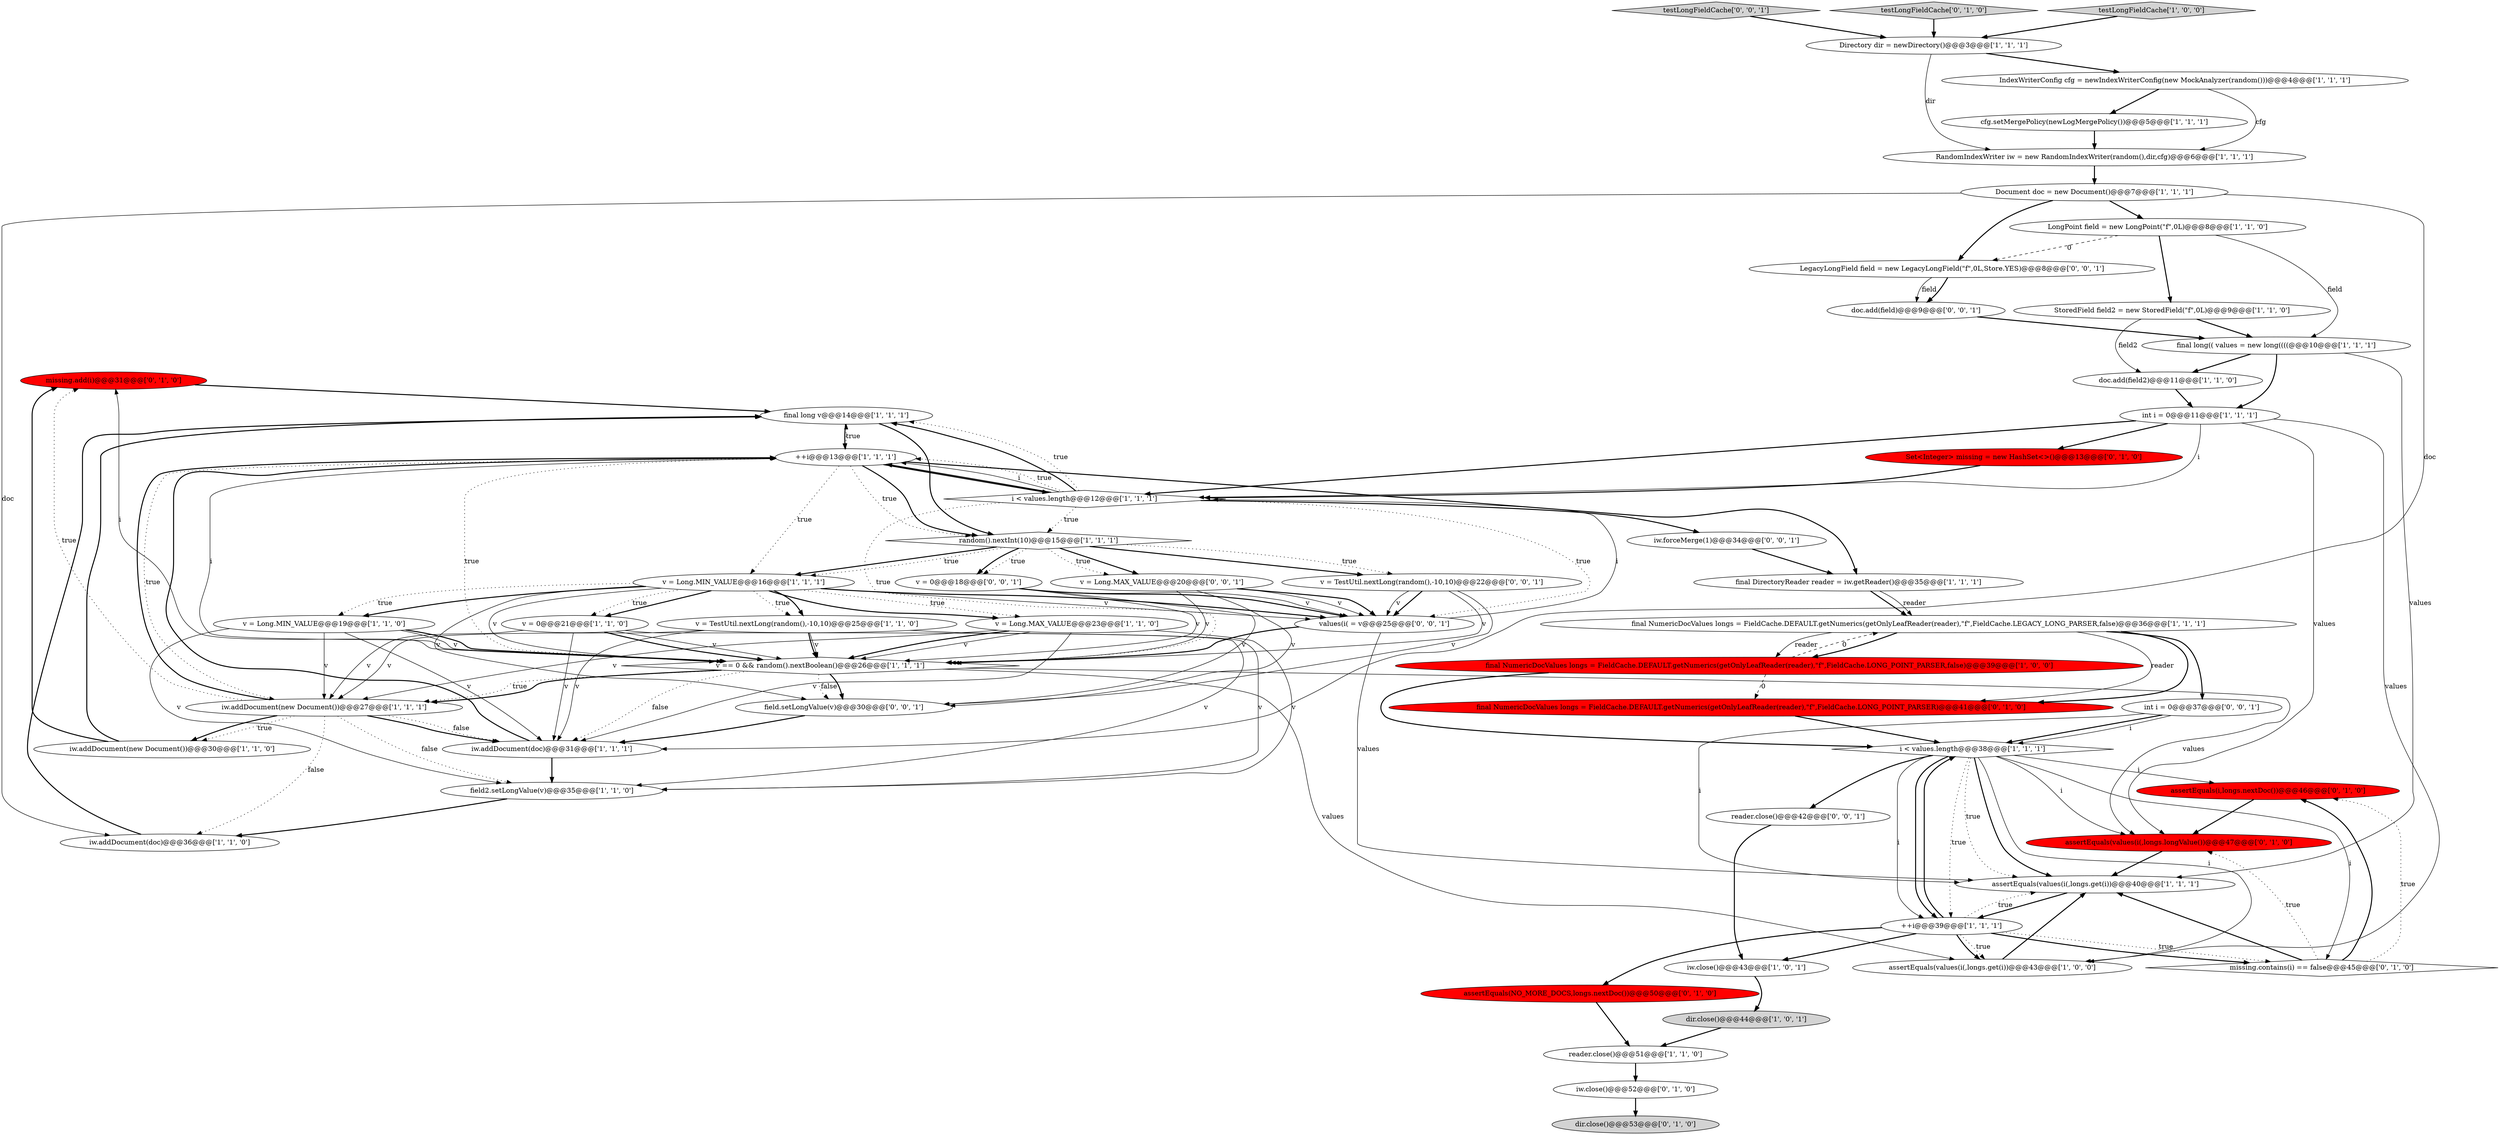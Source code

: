digraph {
43 [style = filled, label = "missing.add(i)@@@31@@@['0', '1', '0']", fillcolor = red, shape = ellipse image = "AAA1AAABBB2BBB"];
13 [style = filled, label = "iw.addDocument(new Document())@@@27@@@['1', '1', '1']", fillcolor = white, shape = ellipse image = "AAA0AAABBB1BBB"];
44 [style = filled, label = "iw.close()@@@52@@@['0', '1', '0']", fillcolor = white, shape = ellipse image = "AAA0AAABBB2BBB"];
38 [style = filled, label = "Set<Integer> missing = new HashSet<>()@@@13@@@['0', '1', '0']", fillcolor = red, shape = ellipse image = "AAA1AAABBB2BBB"];
54 [style = filled, label = "iw.forceMerge(1)@@@34@@@['0', '0', '1']", fillcolor = white, shape = ellipse image = "AAA0AAABBB3BBB"];
29 [style = filled, label = "final NumericDocValues longs = FieldCache.DEFAULT.getNumerics(getOnlyLeafReader(reader),\"f\",FieldCache.LONG_POINT_PARSER,false)@@@39@@@['1', '0', '0']", fillcolor = red, shape = ellipse image = "AAA1AAABBB1BBB"];
35 [style = filled, label = "i < values.length@@@38@@@['1', '1', '1']", fillcolor = white, shape = diamond image = "AAA0AAABBB1BBB"];
36 [style = filled, label = "assertEquals(NO_MORE_DOCS,longs.nextDoc())@@@50@@@['0', '1', '0']", fillcolor = red, shape = ellipse image = "AAA1AAABBB2BBB"];
40 [style = filled, label = "assertEquals(i,longs.nextDoc())@@@46@@@['0', '1', '0']", fillcolor = red, shape = ellipse image = "AAA1AAABBB2BBB"];
49 [style = filled, label = "LegacyLongField field = new LegacyLongField(\"f\",0L,Store.YES)@@@8@@@['0', '0', '1']", fillcolor = white, shape = ellipse image = "AAA0AAABBB3BBB"];
56 [style = filled, label = "reader.close()@@@42@@@['0', '0', '1']", fillcolor = white, shape = ellipse image = "AAA0AAABBB3BBB"];
47 [style = filled, label = "v = Long.MAX_VALUE@@@20@@@['0', '0', '1']", fillcolor = white, shape = ellipse image = "AAA0AAABBB3BBB"];
32 [style = filled, label = "int i = 0@@@11@@@['1', '1', '1']", fillcolor = white, shape = ellipse image = "AAA0AAABBB1BBB"];
30 [style = filled, label = "assertEquals(values(i(,longs.get(i))@@@43@@@['1', '0', '0']", fillcolor = white, shape = ellipse image = "AAA0AAABBB1BBB"];
16 [style = filled, label = "final long v@@@14@@@['1', '1', '1']", fillcolor = white, shape = ellipse image = "AAA0AAABBB1BBB"];
2 [style = filled, label = "++i@@@13@@@['1', '1', '1']", fillcolor = white, shape = ellipse image = "AAA0AAABBB1BBB"];
10 [style = filled, label = "dir.close()@@@44@@@['1', '0', '1']", fillcolor = lightgray, shape = ellipse image = "AAA0AAABBB1BBB"];
20 [style = filled, label = "iw.addDocument(doc)@@@31@@@['1', '1', '1']", fillcolor = white, shape = ellipse image = "AAA0AAABBB1BBB"];
15 [style = filled, label = "iw.addDocument(new Document())@@@30@@@['1', '1', '0']", fillcolor = white, shape = ellipse image = "AAA0AAABBB1BBB"];
37 [style = filled, label = "dir.close()@@@53@@@['0', '1', '0']", fillcolor = lightgray, shape = ellipse image = "AAA0AAABBB2BBB"];
0 [style = filled, label = "v = TestUtil.nextLong(random(),-10,10)@@@25@@@['1', '1', '0']", fillcolor = white, shape = ellipse image = "AAA0AAABBB1BBB"];
27 [style = filled, label = "final DirectoryReader reader = iw.getReader()@@@35@@@['1', '1', '1']", fillcolor = white, shape = ellipse image = "AAA0AAABBB1BBB"];
25 [style = filled, label = "final NumericDocValues longs = FieldCache.DEFAULT.getNumerics(getOnlyLeafReader(reader),\"f\",FieldCache.LEGACY_LONG_PARSER,false)@@@36@@@['1', '1', '1']", fillcolor = white, shape = ellipse image = "AAA0AAABBB1BBB"];
26 [style = filled, label = "RandomIndexWriter iw = new RandomIndexWriter(random(),dir,cfg)@@@6@@@['1', '1', '1']", fillcolor = white, shape = ellipse image = "AAA0AAABBB1BBB"];
31 [style = filled, label = "final long(( values = new long((((@@@10@@@['1', '1', '1']", fillcolor = white, shape = ellipse image = "AAA0AAABBB1BBB"];
53 [style = filled, label = "v = TestUtil.nextLong(random(),-10,10)@@@22@@@['0', '0', '1']", fillcolor = white, shape = ellipse image = "AAA0AAABBB3BBB"];
1 [style = filled, label = "i < values.length@@@12@@@['1', '1', '1']", fillcolor = white, shape = diamond image = "AAA0AAABBB1BBB"];
12 [style = filled, label = "v = Long.MIN_VALUE@@@16@@@['1', '1', '1']", fillcolor = white, shape = ellipse image = "AAA0AAABBB1BBB"];
9 [style = filled, label = "iw.addDocument(doc)@@@36@@@['1', '1', '0']", fillcolor = white, shape = ellipse image = "AAA0AAABBB1BBB"];
48 [style = filled, label = "field.setLongValue(v)@@@30@@@['0', '0', '1']", fillcolor = white, shape = ellipse image = "AAA0AAABBB3BBB"];
42 [style = filled, label = "assertEquals(values(i(,longs.longValue())@@@47@@@['0', '1', '0']", fillcolor = red, shape = ellipse image = "AAA1AAABBB2BBB"];
45 [style = filled, label = "final NumericDocValues longs = FieldCache.DEFAULT.getNumerics(getOnlyLeafReader(reader),\"f\",FieldCache.LONG_POINT_PARSER)@@@41@@@['0', '1', '0']", fillcolor = red, shape = ellipse image = "AAA1AAABBB2BBB"];
51 [style = filled, label = "int i = 0@@@37@@@['0', '0', '1']", fillcolor = white, shape = ellipse image = "AAA0AAABBB3BBB"];
8 [style = filled, label = "v == 0 && random().nextBoolean()@@@26@@@['1', '1', '1']", fillcolor = white, shape = diamond image = "AAA0AAABBB1BBB"];
34 [style = filled, label = "v = Long.MIN_VALUE@@@19@@@['1', '1', '0']", fillcolor = white, shape = ellipse image = "AAA0AAABBB1BBB"];
4 [style = filled, label = "doc.add(field2)@@@11@@@['1', '1', '0']", fillcolor = white, shape = ellipse image = "AAA0AAABBB1BBB"];
28 [style = filled, label = "v = 0@@@21@@@['1', '1', '0']", fillcolor = white, shape = ellipse image = "AAA0AAABBB1BBB"];
23 [style = filled, label = "random().nextInt(10)@@@15@@@['1', '1', '1']", fillcolor = white, shape = diamond image = "AAA0AAABBB1BBB"];
52 [style = filled, label = "doc.add(field)@@@9@@@['0', '0', '1']", fillcolor = white, shape = ellipse image = "AAA0AAABBB3BBB"];
6 [style = filled, label = "assertEquals(values(i(,longs.get(i))@@@40@@@['1', '1', '1']", fillcolor = white, shape = ellipse image = "AAA0AAABBB1BBB"];
17 [style = filled, label = "reader.close()@@@51@@@['1', '1', '0']", fillcolor = white, shape = ellipse image = "AAA0AAABBB1BBB"];
7 [style = filled, label = "LongPoint field = new LongPoint(\"f\",0L)@@@8@@@['1', '1', '0']", fillcolor = white, shape = ellipse image = "AAA0AAABBB1BBB"];
55 [style = filled, label = "testLongFieldCache['0', '0', '1']", fillcolor = lightgray, shape = diamond image = "AAA0AAABBB3BBB"];
22 [style = filled, label = "v = Long.MAX_VALUE@@@23@@@['1', '1', '0']", fillcolor = white, shape = ellipse image = "AAA0AAABBB1BBB"];
18 [style = filled, label = "Document doc = new Document()@@@7@@@['1', '1', '1']", fillcolor = white, shape = ellipse image = "AAA0AAABBB1BBB"];
39 [style = filled, label = "testLongFieldCache['0', '1', '0']", fillcolor = lightgray, shape = diamond image = "AAA0AAABBB2BBB"];
33 [style = filled, label = "IndexWriterConfig cfg = newIndexWriterConfig(new MockAnalyzer(random()))@@@4@@@['1', '1', '1']", fillcolor = white, shape = ellipse image = "AAA0AAABBB1BBB"];
14 [style = filled, label = "testLongFieldCache['1', '0', '0']", fillcolor = lightgray, shape = diamond image = "AAA0AAABBB1BBB"];
41 [style = filled, label = "missing.contains(i) == false@@@45@@@['0', '1', '0']", fillcolor = white, shape = diamond image = "AAA0AAABBB2BBB"];
5 [style = filled, label = "iw.close()@@@43@@@['1', '0', '1']", fillcolor = white, shape = ellipse image = "AAA0AAABBB1BBB"];
19 [style = filled, label = "StoredField field2 = new StoredField(\"f\",0L)@@@9@@@['1', '1', '0']", fillcolor = white, shape = ellipse image = "AAA0AAABBB1BBB"];
21 [style = filled, label = "Directory dir = newDirectory()@@@3@@@['1', '1', '1']", fillcolor = white, shape = ellipse image = "AAA0AAABBB1BBB"];
50 [style = filled, label = "values(i( = v@@@25@@@['0', '0', '1']", fillcolor = white, shape = ellipse image = "AAA0AAABBB3BBB"];
11 [style = filled, label = "++i@@@39@@@['1', '1', '1']", fillcolor = white, shape = ellipse image = "AAA0AAABBB1BBB"];
3 [style = filled, label = "cfg.setMergePolicy(newLogMergePolicy())@@@5@@@['1', '1', '1']", fillcolor = white, shape = ellipse image = "AAA0AAABBB1BBB"];
24 [style = filled, label = "field2.setLongValue(v)@@@35@@@['1', '1', '0']", fillcolor = white, shape = ellipse image = "AAA0AAABBB1BBB"];
46 [style = filled, label = "v = 0@@@18@@@['0', '0', '1']", fillcolor = white, shape = ellipse image = "AAA0AAABBB3BBB"];
54->27 [style = bold, label=""];
11->41 [style = dotted, label="true"];
25->45 [style = bold, label=""];
0->20 [style = solid, label="v"];
7->49 [style = dashed, label="0"];
2->23 [style = dotted, label="true"];
10->17 [style = bold, label=""];
25->29 [style = bold, label=""];
53->50 [style = solid, label="v"];
30->6 [style = bold, label=""];
29->25 [style = dashed, label="0"];
11->36 [style = bold, label=""];
22->8 [style = solid, label="v"];
9->16 [style = bold, label=""];
23->46 [style = dotted, label="true"];
0->24 [style = solid, label="v"];
32->1 [style = solid, label="i"];
35->42 [style = solid, label="i"];
22->8 [style = bold, label=""];
2->23 [style = bold, label=""];
28->8 [style = solid, label="v"];
13->9 [style = dotted, label="false"];
18->49 [style = bold, label=""];
41->40 [style = dotted, label="true"];
6->11 [style = bold, label=""];
1->2 [style = solid, label="i"];
0->8 [style = bold, label=""];
1->23 [style = dotted, label="true"];
23->12 [style = bold, label=""];
13->20 [style = bold, label=""];
13->15 [style = dotted, label="true"];
17->44 [style = bold, label=""];
36->17 [style = bold, label=""];
41->42 [style = dotted, label="true"];
46->50 [style = bold, label=""];
32->30 [style = solid, label="values"];
45->35 [style = bold, label=""];
27->25 [style = bold, label=""];
12->22 [style = bold, label=""];
8->2 [style = solid, label="i"];
2->8 [style = dotted, label="true"];
25->51 [style = bold, label=""];
12->8 [style = solid, label="v"];
12->34 [style = dotted, label="true"];
12->50 [style = solid, label="v"];
5->10 [style = bold, label=""];
43->16 [style = bold, label=""];
46->50 [style = solid, label="v"];
35->30 [style = solid, label="i"];
33->3 [style = bold, label=""];
12->28 [style = bold, label=""];
7->31 [style = solid, label="field"];
35->6 [style = dotted, label="true"];
49->52 [style = solid, label="field"];
34->20 [style = solid, label="v"];
31->4 [style = bold, label=""];
2->13 [style = dotted, label="true"];
41->6 [style = bold, label=""];
18->20 [style = solid, label="doc"];
34->8 [style = bold, label=""];
19->4 [style = solid, label="field2"];
51->35 [style = bold, label=""];
29->45 [style = dashed, label="0"];
27->25 [style = solid, label="reader"];
12->22 [style = dotted, label="true"];
1->16 [style = bold, label=""];
1->8 [style = dotted, label="true"];
2->12 [style = dotted, label="true"];
25->45 [style = solid, label="reader"];
2->27 [style = bold, label=""];
12->0 [style = dotted, label="true"];
35->41 [style = solid, label="i"];
12->48 [style = solid, label="v"];
44->37 [style = bold, label=""];
13->15 [style = bold, label=""];
29->35 [style = bold, label=""];
13->20 [style = dotted, label="false"];
18->7 [style = bold, label=""];
8->30 [style = solid, label="values"];
18->9 [style = solid, label="doc"];
23->53 [style = dotted, label="true"];
8->48 [style = dotted, label="false"];
11->30 [style = bold, label=""];
14->21 [style = bold, label=""];
0->8 [style = solid, label="v"];
34->13 [style = solid, label="v"];
11->30 [style = dotted, label="true"];
2->1 [style = bold, label=""];
31->32 [style = bold, label=""];
47->8 [style = solid, label="v"];
22->13 [style = solid, label="v"];
3->26 [style = bold, label=""];
56->5 [style = bold, label=""];
22->24 [style = solid, label="v"];
16->23 [style = bold, label=""];
51->6 [style = solid, label="i"];
47->50 [style = bold, label=""];
38->1 [style = bold, label=""];
46->8 [style = solid, label="v"];
53->50 [style = bold, label=""];
11->41 [style = bold, label=""];
39->21 [style = bold, label=""];
11->5 [style = bold, label=""];
41->40 [style = bold, label=""];
11->6 [style = dotted, label="true"];
28->8 [style = bold, label=""];
32->1 [style = bold, label=""];
1->54 [style = bold, label=""];
15->43 [style = bold, label=""];
23->47 [style = bold, label=""];
21->26 [style = solid, label="dir"];
28->20 [style = solid, label="v"];
47->48 [style = solid, label="v"];
1->2 [style = bold, label=""];
1->16 [style = dotted, label="true"];
8->13 [style = dotted, label="true"];
7->19 [style = bold, label=""];
24->9 [style = bold, label=""];
8->13 [style = bold, label=""];
28->13 [style = solid, label="v"];
2->16 [style = dotted, label="true"];
13->2 [style = bold, label=""];
12->50 [style = bold, label=""];
53->8 [style = solid, label="v"];
46->48 [style = solid, label="v"];
32->42 [style = solid, label="values"];
50->1 [style = solid, label="i"];
23->47 [style = dotted, label="true"];
55->21 [style = bold, label=""];
22->20 [style = solid, label="v"];
0->13 [style = solid, label="v"];
35->6 [style = bold, label=""];
8->20 [style = dotted, label="false"];
19->31 [style = bold, label=""];
8->42 [style = solid, label="values"];
21->33 [style = bold, label=""];
13->24 [style = dotted, label="false"];
51->35 [style = solid, label="i"];
34->8 [style = solid, label="v"];
23->46 [style = bold, label=""];
34->24 [style = solid, label="v"];
12->34 [style = bold, label=""];
31->6 [style = solid, label="values"];
25->29 [style = solid, label="reader"];
16->2 [style = bold, label=""];
35->56 [style = bold, label=""];
15->16 [style = bold, label=""];
12->0 [style = bold, label=""];
35->11 [style = dotted, label="true"];
11->35 [style = bold, label=""];
8->43 [style = solid, label="i"];
13->43 [style = dotted, label="true"];
28->24 [style = solid, label="v"];
20->2 [style = bold, label=""];
35->40 [style = solid, label="i"];
12->28 [style = dotted, label="true"];
32->38 [style = bold, label=""];
8->48 [style = bold, label=""];
53->48 [style = solid, label="v"];
47->50 [style = solid, label="v"];
42->6 [style = bold, label=""];
49->52 [style = bold, label=""];
48->20 [style = bold, label=""];
33->26 [style = solid, label="cfg"];
52->31 [style = bold, label=""];
50->6 [style = solid, label="values"];
1->50 [style = dotted, label="true"];
50->8 [style = bold, label=""];
35->11 [style = solid, label="i"];
23->53 [style = bold, label=""];
1->2 [style = dotted, label="true"];
20->24 [style = bold, label=""];
23->12 [style = dotted, label="true"];
40->42 [style = bold, label=""];
4->32 [style = bold, label=""];
26->18 [style = bold, label=""];
35->11 [style = bold, label=""];
}
